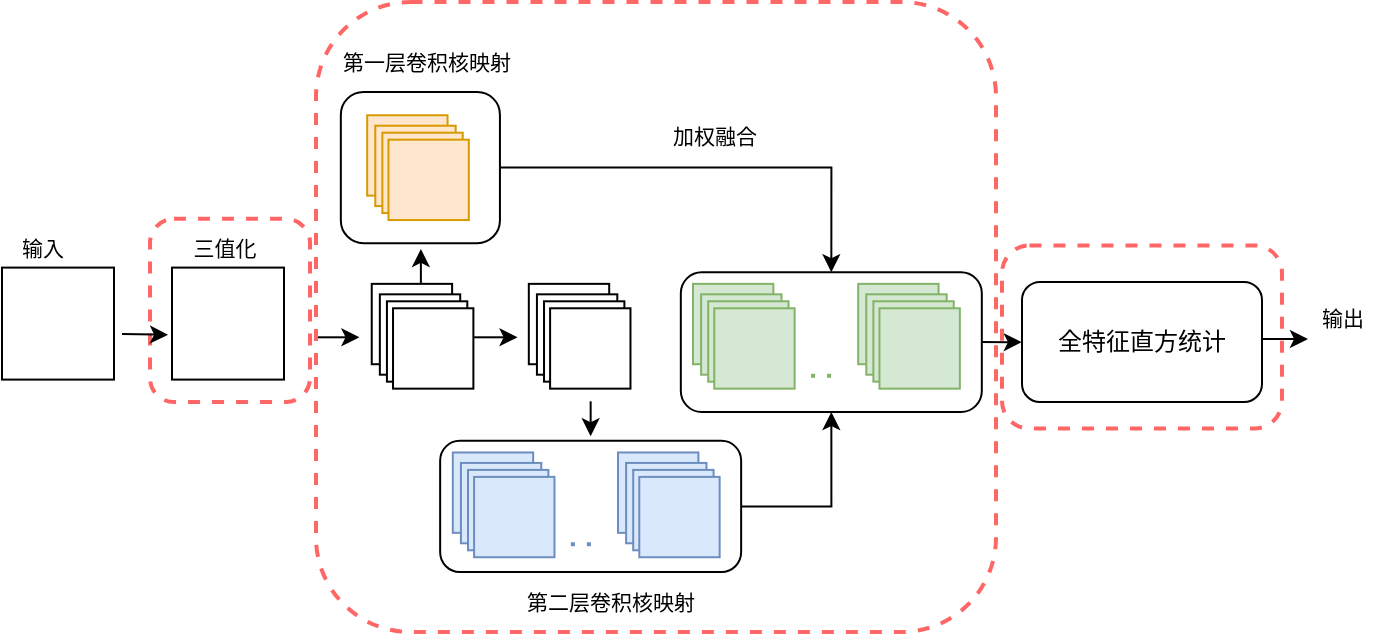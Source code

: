 <mxfile version="14.4.3" type="github">
  <diagram id="3raOUY3oFX_rAmNxmDs3" name="第 1 页">
    <mxGraphModel dx="1422" dy="746" grid="1" gridSize="10" guides="1" tooltips="1" connect="1" arrows="1" fold="1" page="1" pageScale="1" pageWidth="827" pageHeight="1169" math="0" shadow="0">
      <root>
        <mxCell id="0" />
        <mxCell id="1" parent="0" />
        <mxCell id="29HYPzocDJOvQepny2lJ-210" value="" style="rounded=1;whiteSpace=wrap;html=1;fillColor=none;dashed=1;strokeColor=#FF6666;strokeWidth=2;" vertex="1" parent="1">
          <mxGeometry x="114" y="168.42" width="80" height="91.58" as="geometry" />
        </mxCell>
        <mxCell id="29HYPzocDJOvQepny2lJ-112" value="第一层卷积核映射" style="text;html=1;align=center;verticalAlign=middle;resizable=0;points=[];autosize=1;fontSize=10.5;" vertex="1" parent="1">
          <mxGeometry x="197" y="80" width="110" height="20" as="geometry" />
        </mxCell>
        <mxCell id="29HYPzocDJOvQepny2lJ-114" value="" style="whiteSpace=wrap;html=1;aspect=fixed;" vertex="1" parent="1">
          <mxGeometry x="125" y="192.793" width="56" height="56" as="geometry" />
        </mxCell>
        <mxCell id="29HYPzocDJOvQepny2lJ-155" value="三值化" style="text;html=1;align=center;verticalAlign=middle;resizable=0;points=[];autosize=1;fontSize=10.5;" vertex="1" parent="1">
          <mxGeometry x="126" y="172.79" width="50" height="20" as="geometry" />
        </mxCell>
        <mxCell id="29HYPzocDJOvQepny2lJ-156" value="输出" style="text;html=1;align=center;verticalAlign=middle;resizable=0;points=[];autosize=1;fontSize=10.5;" vertex="1" parent="1">
          <mxGeometry x="690" y="208.42" width="40" height="20" as="geometry" />
        </mxCell>
        <mxCell id="29HYPzocDJOvQepny2lJ-157" value="" style="whiteSpace=wrap;html=1;aspect=fixed;" vertex="1" parent="1">
          <mxGeometry x="40" y="192.793" width="56" height="56" as="geometry" />
        </mxCell>
        <mxCell id="29HYPzocDJOvQepny2lJ-158" value="输入" style="text;html=1;align=center;verticalAlign=middle;resizable=0;points=[];autosize=1;fontSize=10.5;" vertex="1" parent="1">
          <mxGeometry x="40" y="172.79" width="40" height="20" as="geometry" />
        </mxCell>
        <mxCell id="29HYPzocDJOvQepny2lJ-160" value="" style="endArrow=classic;html=1;" edge="1" parent="1">
          <mxGeometry x="37" y="69.43" width="50" height="50" as="geometry">
            <mxPoint x="100" y="226" as="sourcePoint" />
            <mxPoint x="123" y="226.42" as="targetPoint" />
          </mxGeometry>
        </mxCell>
        <mxCell id="29HYPzocDJOvQepny2lJ-206" value="" style="group" vertex="1" connectable="0" parent="1">
          <mxGeometry x="197" y="105" width="343" height="270" as="geometry" />
        </mxCell>
        <mxCell id="29HYPzocDJOvQepny2lJ-111" value="" style="rounded=1;whiteSpace=wrap;html=1;fillColor=none;" vertex="1" parent="29HYPzocDJOvQepny2lJ-206">
          <mxGeometry x="12.415" width="79.554" height="75.581" as="geometry" />
        </mxCell>
        <mxCell id="29HYPzocDJOvQepny2lJ-115" value="" style="whiteSpace=wrap;html=1;aspect=fixed;" vertex="1" parent="29HYPzocDJOvQepny2lJ-206">
          <mxGeometry x="27.869" y="95.93" width="40.183" height="40.183" as="geometry" />
        </mxCell>
        <mxCell id="29HYPzocDJOvQepny2lJ-116" value="" style="whiteSpace=wrap;html=1;aspect=fixed;" vertex="1" parent="29HYPzocDJOvQepny2lJ-206">
          <mxGeometry x="31.923" y="101.163" width="40.183" height="40.183" as="geometry" />
        </mxCell>
        <mxCell id="29HYPzocDJOvQepny2lJ-117" value="" style="whiteSpace=wrap;html=1;aspect=fixed;" vertex="1" parent="29HYPzocDJOvQepny2lJ-206">
          <mxGeometry x="35.47" y="104.651" width="40.183" height="40.183" as="geometry" />
        </mxCell>
        <mxCell id="29HYPzocDJOvQepny2lJ-118" value="" style="whiteSpace=wrap;html=1;aspect=fixed;" vertex="1" parent="29HYPzocDJOvQepny2lJ-206">
          <mxGeometry x="38.51" y="108.14" width="40.183" height="40.183" as="geometry" />
        </mxCell>
        <mxCell id="29HYPzocDJOvQepny2lJ-119" value="" style="endArrow=classic;html=1;" edge="1" parent="29HYPzocDJOvQepny2lJ-206">
          <mxGeometry x="-40.537" width="36.194" height="39.062" as="geometry">
            <mxPoint x="52.445" y="95.93" as="sourcePoint" />
            <mxPoint x="52.445" y="78.488" as="targetPoint" />
          </mxGeometry>
        </mxCell>
        <mxCell id="29HYPzocDJOvQepny2lJ-120" value="" style="whiteSpace=wrap;html=1;aspect=fixed;" vertex="1" parent="29HYPzocDJOvQepny2lJ-206">
          <mxGeometry x="106.41" y="95.93" width="40.183" height="40.183" as="geometry" />
        </mxCell>
        <mxCell id="29HYPzocDJOvQepny2lJ-121" value="" style="whiteSpace=wrap;html=1;aspect=fixed;" vertex="1" parent="29HYPzocDJOvQepny2lJ-206">
          <mxGeometry x="110.464" y="101.163" width="40.183" height="40.183" as="geometry" />
        </mxCell>
        <mxCell id="29HYPzocDJOvQepny2lJ-122" value="" style="whiteSpace=wrap;html=1;aspect=fixed;" vertex="1" parent="29HYPzocDJOvQepny2lJ-206">
          <mxGeometry x="114.011" y="104.651" width="40.183" height="40.183" as="geometry" />
        </mxCell>
        <mxCell id="29HYPzocDJOvQepny2lJ-123" value="" style="whiteSpace=wrap;html=1;aspect=fixed;" vertex="1" parent="29HYPzocDJOvQepny2lJ-206">
          <mxGeometry x="117.051" y="108.14" width="40.183" height="40.183" as="geometry" />
        </mxCell>
        <mxCell id="29HYPzocDJOvQepny2lJ-124" value="" style="whiteSpace=wrap;html=1;aspect=fixed;fillColor=#ffe6cc;strokeColor=#d79b00;" vertex="1" parent="29HYPzocDJOvQepny2lJ-206">
          <mxGeometry x="25.589" y="11.628" width="40.183" height="40.183" as="geometry" />
        </mxCell>
        <mxCell id="29HYPzocDJOvQepny2lJ-125" value="" style="whiteSpace=wrap;html=1;aspect=fixed;fillColor=#ffe6cc;strokeColor=#d79b00;" vertex="1" parent="29HYPzocDJOvQepny2lJ-206">
          <mxGeometry x="29.643" y="16.86" width="40.183" height="40.183" as="geometry" />
        </mxCell>
        <mxCell id="29HYPzocDJOvQepny2lJ-126" value="" style="whiteSpace=wrap;html=1;aspect=fixed;fillColor=#ffe6cc;strokeColor=#d79b00;" vertex="1" parent="29HYPzocDJOvQepny2lJ-206">
          <mxGeometry x="33.19" y="20.349" width="40.183" height="40.183" as="geometry" />
        </mxCell>
        <mxCell id="29HYPzocDJOvQepny2lJ-127" value="" style="whiteSpace=wrap;html=1;aspect=fixed;fillColor=#ffe6cc;strokeColor=#d79b00;" vertex="1" parent="29HYPzocDJOvQepny2lJ-206">
          <mxGeometry x="36.23" y="23.837" width="40.183" height="40.183" as="geometry" />
        </mxCell>
        <mxCell id="29HYPzocDJOvQepny2lJ-128" value="" style="whiteSpace=wrap;html=1;aspect=fixed;fillColor=#dae8fc;strokeColor=#6c8ebf;" vertex="1" parent="29HYPzocDJOvQepny2lJ-206">
          <mxGeometry x="68.407" y="180.233" width="40.183" height="40.183" as="geometry" />
        </mxCell>
        <mxCell id="29HYPzocDJOvQepny2lJ-129" value="" style="whiteSpace=wrap;html=1;aspect=fixed;fillColor=#dae8fc;strokeColor=#6c8ebf;" vertex="1" parent="29HYPzocDJOvQepny2lJ-206">
          <mxGeometry x="72.46" y="185.465" width="40.183" height="40.183" as="geometry" />
        </mxCell>
        <mxCell id="29HYPzocDJOvQepny2lJ-130" value="" style="whiteSpace=wrap;html=1;aspect=fixed;fillColor=#dae8fc;strokeColor=#6c8ebf;" vertex="1" parent="29HYPzocDJOvQepny2lJ-206">
          <mxGeometry x="76.007" y="188.953" width="40.183" height="40.183" as="geometry" />
        </mxCell>
        <mxCell id="29HYPzocDJOvQepny2lJ-131" value="" style="whiteSpace=wrap;html=1;aspect=fixed;fillColor=#dae8fc;strokeColor=#6c8ebf;" vertex="1" parent="29HYPzocDJOvQepny2lJ-206">
          <mxGeometry x="79.048" y="192.442" width="40.183" height="40.183" as="geometry" />
        </mxCell>
        <mxCell id="29HYPzocDJOvQepny2lJ-132" value="" style="whiteSpace=wrap;html=1;aspect=fixed;fillColor=#dae8fc;strokeColor=#6c8ebf;" vertex="1" parent="29HYPzocDJOvQepny2lJ-206">
          <mxGeometry x="151.001" y="180.233" width="40.183" height="40.183" as="geometry" />
        </mxCell>
        <mxCell id="29HYPzocDJOvQepny2lJ-133" value="" style="whiteSpace=wrap;html=1;aspect=fixed;fillColor=#dae8fc;strokeColor=#6c8ebf;" vertex="1" parent="29HYPzocDJOvQepny2lJ-206">
          <mxGeometry x="155.055" y="185.465" width="40.183" height="40.183" as="geometry" />
        </mxCell>
        <mxCell id="29HYPzocDJOvQepny2lJ-134" value="" style="whiteSpace=wrap;html=1;aspect=fixed;fillColor=#dae8fc;strokeColor=#6c8ebf;" vertex="1" parent="29HYPzocDJOvQepny2lJ-206">
          <mxGeometry x="158.602" y="188.953" width="40.183" height="40.183" as="geometry" />
        </mxCell>
        <mxCell id="29HYPzocDJOvQepny2lJ-135" value="" style="whiteSpace=wrap;html=1;aspect=fixed;fillColor=#dae8fc;strokeColor=#6c8ebf;" vertex="1" parent="29HYPzocDJOvQepny2lJ-206">
          <mxGeometry x="161.642" y="192.442" width="40.183" height="40.183" as="geometry" />
        </mxCell>
        <mxCell id="29HYPzocDJOvQepny2lJ-136" value="" style="endArrow=classic;html=1;" edge="1" parent="29HYPzocDJOvQepny2lJ-206">
          <mxGeometry x="-40.537" width="36.194" height="39.062" as="geometry">
            <mxPoint x="137.32" y="154.651" as="sourcePoint" />
            <mxPoint x="137.32" y="172.093" as="targetPoint" />
          </mxGeometry>
        </mxCell>
        <mxCell id="29HYPzocDJOvQepny2lJ-137" value="" style="endArrow=none;dashed=1;html=1;dashPattern=1 3;strokeWidth=2;fillColor=#dae8fc;strokeColor=#6c8ebf;" edge="1" parent="29HYPzocDJOvQepny2lJ-206">
          <mxGeometry x="-40.537" width="36.194" height="39.062" as="geometry">
            <mxPoint x="127.439" y="226.163" as="sourcePoint" />
            <mxPoint x="141.12" y="226.163" as="targetPoint" />
          </mxGeometry>
        </mxCell>
        <mxCell id="29HYPzocDJOvQepny2lJ-138" value="" style="rounded=1;whiteSpace=wrap;html=1;fillColor=none;" vertex="1" parent="29HYPzocDJOvQepny2lJ-206">
          <mxGeometry x="62.073" y="174.42" width="150.496" height="65.58" as="geometry" />
        </mxCell>
        <mxCell id="29HYPzocDJOvQepny2lJ-139" value="" style="whiteSpace=wrap;html=1;aspect=fixed;fillColor=#d5e8d4;strokeColor=#82b366;" vertex="1" parent="29HYPzocDJOvQepny2lJ-206">
          <mxGeometry x="188.498" y="95.93" width="40.183" height="40.183" as="geometry" />
        </mxCell>
        <mxCell id="29HYPzocDJOvQepny2lJ-140" value="" style="whiteSpace=wrap;html=1;aspect=fixed;fillColor=#d5e8d4;strokeColor=#82b366;" vertex="1" parent="29HYPzocDJOvQepny2lJ-206">
          <mxGeometry x="192.552" y="101.163" width="40.183" height="40.183" as="geometry" />
        </mxCell>
        <mxCell id="29HYPzocDJOvQepny2lJ-141" value="" style="whiteSpace=wrap;html=1;aspect=fixed;fillColor=#d5e8d4;strokeColor=#82b366;" vertex="1" parent="29HYPzocDJOvQepny2lJ-206">
          <mxGeometry x="196.099" y="104.651" width="40.183" height="40.183" as="geometry" />
        </mxCell>
        <mxCell id="29HYPzocDJOvQepny2lJ-142" value="" style="whiteSpace=wrap;html=1;aspect=fixed;fillColor=#d5e8d4;strokeColor=#82b366;" vertex="1" parent="29HYPzocDJOvQepny2lJ-206">
          <mxGeometry x="199.139" y="108.14" width="40.183" height="40.183" as="geometry" />
        </mxCell>
        <mxCell id="29HYPzocDJOvQepny2lJ-143" value="" style="whiteSpace=wrap;html=1;aspect=fixed;fillColor=#d5e8d4;strokeColor=#82b366;" vertex="1" parent="29HYPzocDJOvQepny2lJ-206">
          <mxGeometry x="271.093" y="95.93" width="40.183" height="40.183" as="geometry" />
        </mxCell>
        <mxCell id="29HYPzocDJOvQepny2lJ-144" value="" style="whiteSpace=wrap;html=1;aspect=fixed;fillColor=#d5e8d4;strokeColor=#82b366;" vertex="1" parent="29HYPzocDJOvQepny2lJ-206">
          <mxGeometry x="275.146" y="101.163" width="40.183" height="40.183" as="geometry" />
        </mxCell>
        <mxCell id="29HYPzocDJOvQepny2lJ-145" value="" style="whiteSpace=wrap;html=1;aspect=fixed;fillColor=#d5e8d4;strokeColor=#82b366;" vertex="1" parent="29HYPzocDJOvQepny2lJ-206">
          <mxGeometry x="278.693" y="104.651" width="40.183" height="40.183" as="geometry" />
        </mxCell>
        <mxCell id="29HYPzocDJOvQepny2lJ-146" value="" style="whiteSpace=wrap;html=1;aspect=fixed;fillColor=#d5e8d4;strokeColor=#82b366;" vertex="1" parent="29HYPzocDJOvQepny2lJ-206">
          <mxGeometry x="281.734" y="108.14" width="40.183" height="40.183" as="geometry" />
        </mxCell>
        <mxCell id="29HYPzocDJOvQepny2lJ-147" value="" style="endArrow=none;dashed=1;html=1;dashPattern=1 3;strokeWidth=2;fillColor=#d5e8d4;strokeColor=#82b366;" edge="1" parent="29HYPzocDJOvQepny2lJ-206">
          <mxGeometry x="-40.537" width="36.194" height="39.062" as="geometry">
            <mxPoint x="247.53" y="141.86" as="sourcePoint" />
            <mxPoint x="261.212" y="141.86" as="targetPoint" />
          </mxGeometry>
        </mxCell>
        <mxCell id="29HYPzocDJOvQepny2lJ-149" value="" style="rounded=1;whiteSpace=wrap;html=1;fillColor=none;" vertex="1" parent="29HYPzocDJOvQepny2lJ-206">
          <mxGeometry x="182.415" y="90.12" width="150.496" height="69.88" as="geometry" />
        </mxCell>
        <mxCell id="29HYPzocDJOvQepny2lJ-150" style="edgeStyle=orthogonalEdgeStyle;rounded=0;orthogonalLoop=1;jettySize=auto;html=1;exitX=1;exitY=0.5;exitDx=0;exitDy=0;entryX=0.5;entryY=0;entryDx=0;entryDy=0;" edge="1" parent="29HYPzocDJOvQepny2lJ-206" source="29HYPzocDJOvQepny2lJ-111" target="29HYPzocDJOvQepny2lJ-149">
          <mxGeometry x="-40.537" as="geometry" />
        </mxCell>
        <mxCell id="29HYPzocDJOvQepny2lJ-151" style="edgeStyle=orthogonalEdgeStyle;rounded=0;orthogonalLoop=1;jettySize=auto;html=1;exitX=1;exitY=0.5;exitDx=0;exitDy=0;entryX=0.5;entryY=1;entryDx=0;entryDy=0;" edge="1" parent="29HYPzocDJOvQepny2lJ-206" source="29HYPzocDJOvQepny2lJ-138" target="29HYPzocDJOvQepny2lJ-149">
          <mxGeometry x="-40.537" as="geometry" />
        </mxCell>
        <mxCell id="29HYPzocDJOvQepny2lJ-152" value="" style="endArrow=classic;html=1;" edge="1" parent="29HYPzocDJOvQepny2lJ-206">
          <mxGeometry x="-40.537" width="36.194" height="39.062" as="geometry">
            <mxPoint y="122.648" as="sourcePoint" />
            <mxPoint x="21.716" y="122.648" as="targetPoint" />
          </mxGeometry>
        </mxCell>
        <mxCell id="29HYPzocDJOvQepny2lJ-153" value="" style="endArrow=classic;html=1;" edge="1" parent="29HYPzocDJOvQepny2lJ-206">
          <mxGeometry x="-40.537" width="36.194" height="39.062" as="geometry">
            <mxPoint x="79.048" y="122.648" as="sourcePoint" />
            <mxPoint x="100.764" y="122.648" as="targetPoint" />
          </mxGeometry>
        </mxCell>
        <mxCell id="29HYPzocDJOvQepny2lJ-154" value="加权融合" style="text;html=1;align=center;verticalAlign=middle;resizable=0;points=[];autosize=1;fontSize=10.5;" vertex="1" parent="29HYPzocDJOvQepny2lJ-206">
          <mxGeometry x="168.504" y="11.63" width="60" height="20" as="geometry" />
        </mxCell>
        <mxCell id="29HYPzocDJOvQepny2lJ-212" value="" style="rounded=1;whiteSpace=wrap;html=1;fillColor=none;dashed=1;strokeColor=#FF6666;strokeWidth=2;" vertex="1" parent="29HYPzocDJOvQepny2lJ-206">
          <mxGeometry y="-45" width="340" height="315" as="geometry" />
        </mxCell>
        <mxCell id="29HYPzocDJOvQepny2lJ-113" value="第二层卷积核映射" style="text;html=1;align=center;verticalAlign=middle;resizable=0;points=[];autosize=1;fontSize=10.5;" vertex="1" parent="29HYPzocDJOvQepny2lJ-206">
          <mxGeometry x="91.964" y="245" width="110" height="20" as="geometry" />
        </mxCell>
        <mxCell id="29HYPzocDJOvQepny2lJ-161" value="全特征直方统计" style="rounded=1;whiteSpace=wrap;html=1;" vertex="1" parent="1">
          <mxGeometry x="550" y="200" width="120" height="60" as="geometry" />
        </mxCell>
        <mxCell id="29HYPzocDJOvQepny2lJ-208" style="edgeStyle=orthogonalEdgeStyle;rounded=0;orthogonalLoop=1;jettySize=auto;html=1;exitX=1;exitY=0.5;exitDx=0;exitDy=0;" edge="1" parent="1" source="29HYPzocDJOvQepny2lJ-149" target="29HYPzocDJOvQepny2lJ-161">
          <mxGeometry x="134" y="70" as="geometry">
            <mxPoint x="694" y="233.721" as="targetPoint" />
            <mxPoint x="527" y="230.06" as="sourcePoint" />
          </mxGeometry>
        </mxCell>
        <mxCell id="29HYPzocDJOvQepny2lJ-209" style="edgeStyle=orthogonalEdgeStyle;rounded=0;orthogonalLoop=1;jettySize=auto;html=1;exitX=1;exitY=0.5;exitDx=0;exitDy=0;" edge="1" parent="1">
          <mxGeometry x="277" y="68.42" as="geometry">
            <mxPoint x="693" y="228.42" as="targetPoint" />
            <mxPoint x="670" y="228.48" as="sourcePoint" />
          </mxGeometry>
        </mxCell>
        <mxCell id="29HYPzocDJOvQepny2lJ-211" value="" style="rounded=1;whiteSpace=wrap;html=1;fillColor=none;dashed=1;strokeColor=#FF6666;strokeWidth=2;" vertex="1" parent="1">
          <mxGeometry x="540" y="181.69" width="140" height="91.58" as="geometry" />
        </mxCell>
      </root>
    </mxGraphModel>
  </diagram>
</mxfile>
